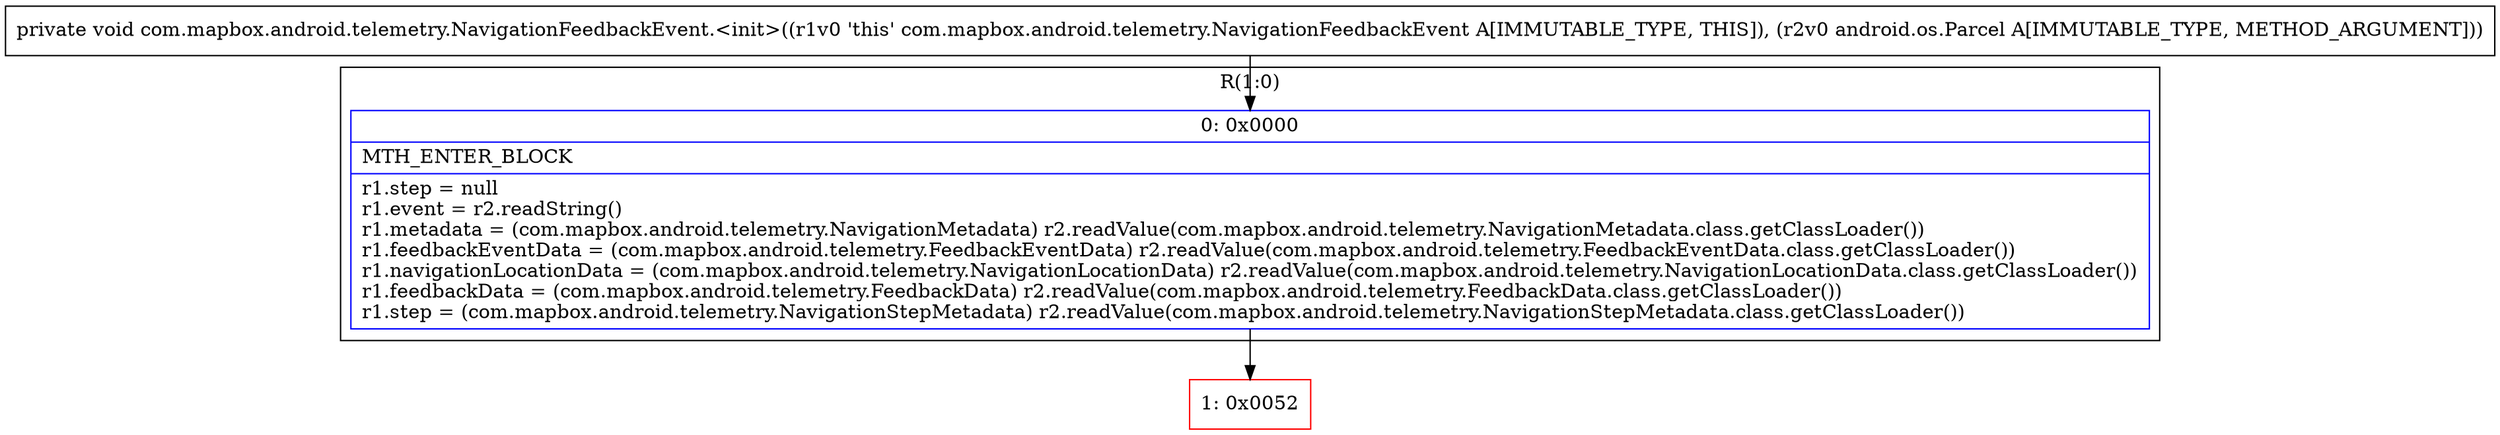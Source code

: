digraph "CFG forcom.mapbox.android.telemetry.NavigationFeedbackEvent.\<init\>(Landroid\/os\/Parcel;)V" {
subgraph cluster_Region_1377501775 {
label = "R(1:0)";
node [shape=record,color=blue];
Node_0 [shape=record,label="{0\:\ 0x0000|MTH_ENTER_BLOCK\l|r1.step = null\lr1.event = r2.readString()\lr1.metadata = (com.mapbox.android.telemetry.NavigationMetadata) r2.readValue(com.mapbox.android.telemetry.NavigationMetadata.class.getClassLoader())\lr1.feedbackEventData = (com.mapbox.android.telemetry.FeedbackEventData) r2.readValue(com.mapbox.android.telemetry.FeedbackEventData.class.getClassLoader())\lr1.navigationLocationData = (com.mapbox.android.telemetry.NavigationLocationData) r2.readValue(com.mapbox.android.telemetry.NavigationLocationData.class.getClassLoader())\lr1.feedbackData = (com.mapbox.android.telemetry.FeedbackData) r2.readValue(com.mapbox.android.telemetry.FeedbackData.class.getClassLoader())\lr1.step = (com.mapbox.android.telemetry.NavigationStepMetadata) r2.readValue(com.mapbox.android.telemetry.NavigationStepMetadata.class.getClassLoader())\l}"];
}
Node_1 [shape=record,color=red,label="{1\:\ 0x0052}"];
MethodNode[shape=record,label="{private void com.mapbox.android.telemetry.NavigationFeedbackEvent.\<init\>((r1v0 'this' com.mapbox.android.telemetry.NavigationFeedbackEvent A[IMMUTABLE_TYPE, THIS]), (r2v0 android.os.Parcel A[IMMUTABLE_TYPE, METHOD_ARGUMENT])) }"];
MethodNode -> Node_0;
Node_0 -> Node_1;
}

